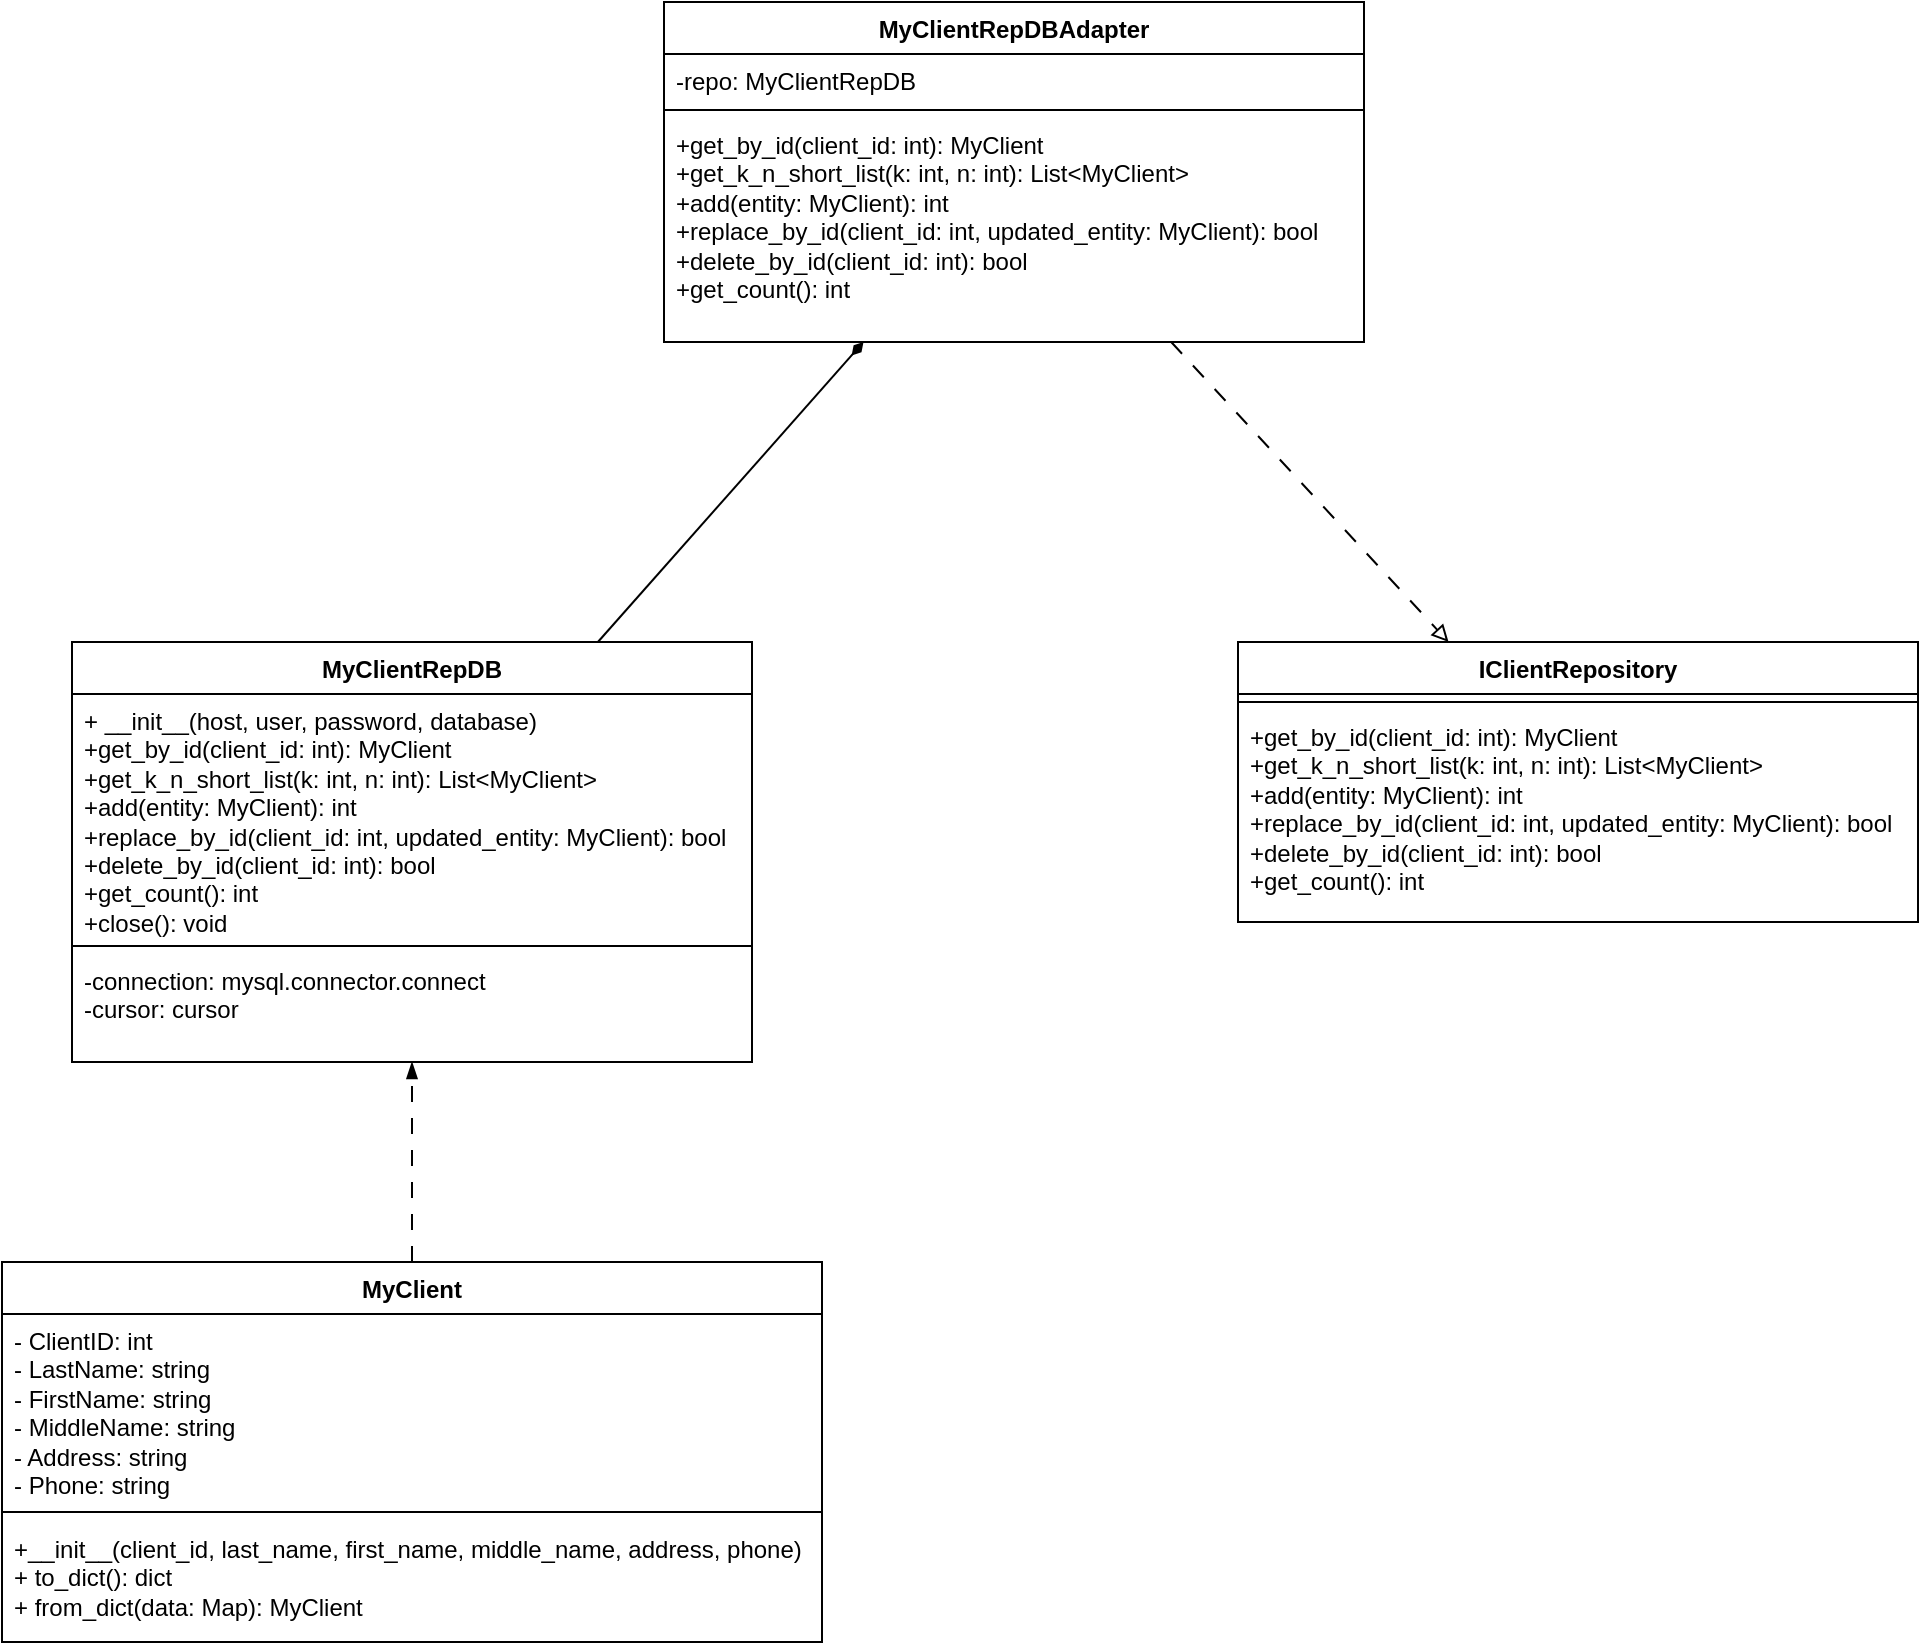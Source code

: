<mxfile version="25.0.3">
  <diagram name="Страница — 1" id="Qg7TNX0esdktX7MQRUZs">
    <mxGraphModel dx="1434" dy="1729" grid="1" gridSize="10" guides="1" tooltips="1" connect="1" arrows="1" fold="1" page="1" pageScale="1" pageWidth="827" pageHeight="900" math="0" shadow="0">
      <root>
        <mxCell id="0" />
        <mxCell id="1" parent="0" />
        <mxCell id="mC3Z1bk-kpkZX3rgGwqh-25" style="edgeStyle=orthogonalEdgeStyle;rounded=0;orthogonalLoop=1;jettySize=auto;html=1;endArrow=blockThin;endFill=1;dashed=1;dashPattern=8 8;" edge="1" parent="1" source="b8q81cn3WwMqUTTSJ5ZS-9" target="b8q81cn3WwMqUTTSJ5ZS-13">
          <mxGeometry relative="1" as="geometry" />
        </mxCell>
        <mxCell id="b8q81cn3WwMqUTTSJ5ZS-9" value="MyClient" style="swimlane;fontStyle=1;align=center;verticalAlign=top;childLayout=stackLayout;horizontal=1;startSize=26;horizontalStack=0;resizeParent=1;resizeParentMax=0;resizeLast=0;collapsible=1;marginBottom=0;whiteSpace=wrap;html=1;" parent="1" vertex="1">
          <mxGeometry x="209" y="550" width="410" height="190" as="geometry" />
        </mxCell>
        <mxCell id="b8q81cn3WwMqUTTSJ5ZS-10" value="&lt;div&gt;- ClientID: int&lt;/div&gt;&lt;div&gt;- LastName: string&lt;/div&gt;&lt;div&gt;- FirstName: str&lt;span style=&quot;background-color: initial;&quot;&gt;ing&lt;/span&gt;&lt;/div&gt;&lt;div&gt;- MiddleName: str&lt;span style=&quot;background-color: initial;&quot;&gt;ing&lt;/span&gt;&lt;/div&gt;&lt;div&gt;&lt;span style=&quot;background-color: initial;&quot;&gt;- Address: str&lt;/span&gt;&lt;span style=&quot;background-color: initial;&quot;&gt;ing&lt;/span&gt;&lt;/div&gt;&lt;div&gt;- Phone: str&lt;span style=&quot;background-color: initial;&quot;&gt;ing&lt;/span&gt;&lt;/div&gt;" style="text;strokeColor=none;fillColor=none;align=left;verticalAlign=top;spacingLeft=4;spacingRight=4;overflow=hidden;rotatable=0;points=[[0,0.5],[1,0.5]];portConstraint=eastwest;whiteSpace=wrap;html=1;" parent="b8q81cn3WwMqUTTSJ5ZS-9" vertex="1">
          <mxGeometry y="26" width="410" height="94" as="geometry" />
        </mxCell>
        <mxCell id="b8q81cn3WwMqUTTSJ5ZS-11" value="" style="line;strokeWidth=1;fillColor=none;align=left;verticalAlign=middle;spacingTop=-1;spacingLeft=3;spacingRight=3;rotatable=0;labelPosition=right;points=[];portConstraint=eastwest;strokeColor=inherit;" parent="b8q81cn3WwMqUTTSJ5ZS-9" vertex="1">
          <mxGeometry y="120" width="410" height="10" as="geometry" />
        </mxCell>
        <mxCell id="b8q81cn3WwMqUTTSJ5ZS-12" value="&lt;div&gt;+__init__(client_id, last_name, first_name, middle_name, address, phone)&lt;/div&gt;&lt;div&gt;+ to_dict(): dict&lt;div&gt;+ from_dict(data: Map): MyClient&lt;/div&gt;&lt;/div&gt;" style="text;strokeColor=none;fillColor=none;align=left;verticalAlign=top;spacingLeft=4;spacingRight=4;overflow=hidden;rotatable=0;points=[[0,0.5],[1,0.5]];portConstraint=eastwest;whiteSpace=wrap;html=1;" parent="b8q81cn3WwMqUTTSJ5ZS-9" vertex="1">
          <mxGeometry y="130" width="410" height="60" as="geometry" />
        </mxCell>
        <mxCell id="b8q81cn3WwMqUTTSJ5ZS-13" value="MyClientRepDB" style="swimlane;fontStyle=1;align=center;verticalAlign=top;childLayout=stackLayout;horizontal=1;startSize=26;horizontalStack=0;resizeParent=1;resizeParentMax=0;resizeLast=0;collapsible=1;marginBottom=0;whiteSpace=wrap;html=1;" parent="1" vertex="1">
          <mxGeometry x="244" y="240" width="340" height="210" as="geometry" />
        </mxCell>
        <mxCell id="b8q81cn3WwMqUTTSJ5ZS-16" value="&lt;div&gt;+ __init__(host, user, password, database)&lt;/div&gt;&lt;div&gt;+get_by_id(client_id: int): MyClient&lt;/div&gt;&lt;div&gt;+get_k_n_short_list(k: int, n: int): List&amp;lt;MyClient&amp;gt;&lt;/div&gt;&lt;div&gt;+add(entity: MyClient): int&lt;/div&gt;&lt;div&gt;+replace_by_id(client_id: int, updated_entity: MyClient): bool&lt;/div&gt;&lt;div&gt;+delete_by_id(client_id: int): bool&lt;/div&gt;&lt;div&gt;+get_count(): int&lt;/div&gt;&lt;div&gt;+close(): void&lt;/div&gt;" style="text;strokeColor=none;fillColor=none;align=left;verticalAlign=top;spacingLeft=4;spacingRight=4;overflow=hidden;rotatable=0;points=[[0,0.5],[1,0.5]];portConstraint=eastwest;whiteSpace=wrap;html=1;" parent="b8q81cn3WwMqUTTSJ5ZS-13" vertex="1">
          <mxGeometry y="26" width="340" height="122" as="geometry" />
        </mxCell>
        <mxCell id="b8q81cn3WwMqUTTSJ5ZS-15" value="" style="line;strokeWidth=1;fillColor=none;align=left;verticalAlign=middle;spacingTop=-1;spacingLeft=3;spacingRight=3;rotatable=0;labelPosition=right;points=[];portConstraint=eastwest;strokeColor=inherit;" parent="b8q81cn3WwMqUTTSJ5ZS-13" vertex="1">
          <mxGeometry y="148" width="340" height="8" as="geometry" />
        </mxCell>
        <mxCell id="b8q81cn3WwMqUTTSJ5ZS-14" value="&lt;div&gt;-connection: mysql.connector.connect&lt;/div&gt;&lt;div&gt;-cursor: cursor&lt;/div&gt;" style="text;strokeColor=none;fillColor=none;align=left;verticalAlign=top;spacingLeft=4;spacingRight=4;overflow=hidden;rotatable=0;points=[[0,0.5],[1,0.5]];portConstraint=eastwest;whiteSpace=wrap;html=1;" parent="b8q81cn3WwMqUTTSJ5ZS-13" vertex="1">
          <mxGeometry y="156" width="340" height="54" as="geometry" />
        </mxCell>
        <mxCell id="mC3Z1bk-kpkZX3rgGwqh-26" style="rounded=0;orthogonalLoop=1;jettySize=auto;html=1;endArrow=none;endFill=0;startArrow=diamondThin;startFill=1;targetPerimeterSpacing=0;endSize=0;" edge="1" parent="1" source="mC3Z1bk-kpkZX3rgGwqh-15" target="b8q81cn3WwMqUTTSJ5ZS-13">
          <mxGeometry relative="1" as="geometry">
            <mxPoint x="640" y="88" as="sourcePoint" />
            <mxPoint x="510.604" y="234" as="targetPoint" />
          </mxGeometry>
        </mxCell>
        <mxCell id="mC3Z1bk-kpkZX3rgGwqh-31" style="rounded=0;orthogonalLoop=1;jettySize=auto;html=1;endArrow=block;endFill=0;dashed=1;dashPattern=8 8;" edge="1" parent="1" source="mC3Z1bk-kpkZX3rgGwqh-15" target="mC3Z1bk-kpkZX3rgGwqh-27">
          <mxGeometry relative="1" as="geometry" />
        </mxCell>
        <mxCell id="mC3Z1bk-kpkZX3rgGwqh-15" value="MyClientRepDBAdapter" style="swimlane;fontStyle=1;align=center;verticalAlign=top;childLayout=stackLayout;horizontal=1;startSize=26;horizontalStack=0;resizeParent=1;resizeParentMax=0;resizeLast=0;collapsible=1;marginBottom=0;whiteSpace=wrap;html=1;" vertex="1" parent="1">
          <mxGeometry x="540" y="-80" width="350" height="170" as="geometry" />
        </mxCell>
        <mxCell id="mC3Z1bk-kpkZX3rgGwqh-16" value="-repo: MyClientRepDB" style="text;strokeColor=none;fillColor=none;align=left;verticalAlign=top;spacingLeft=4;spacingRight=4;overflow=hidden;rotatable=0;points=[[0,0.5],[1,0.5]];portConstraint=eastwest;whiteSpace=wrap;html=1;" vertex="1" parent="mC3Z1bk-kpkZX3rgGwqh-15">
          <mxGeometry y="26" width="350" height="24" as="geometry" />
        </mxCell>
        <mxCell id="mC3Z1bk-kpkZX3rgGwqh-17" value="" style="line;strokeWidth=1;fillColor=none;align=left;verticalAlign=middle;spacingTop=-1;spacingLeft=3;spacingRight=3;rotatable=0;labelPosition=right;points=[];portConstraint=eastwest;strokeColor=inherit;" vertex="1" parent="mC3Z1bk-kpkZX3rgGwqh-15">
          <mxGeometry y="50" width="350" height="8" as="geometry" />
        </mxCell>
        <mxCell id="mC3Z1bk-kpkZX3rgGwqh-18" value="&lt;div&gt;+get_by_id(client_id: int): MyClient&lt;/div&gt;&lt;div&gt;+get_k_n_short_list(k: int, n: int): List&amp;lt;MyClient&amp;gt;&lt;/div&gt;&lt;div&gt;+add(entity: MyClient): int&lt;/div&gt;&lt;div&gt;+replace_by_id(client_id: int, updated_entity: MyClient): bool&lt;/div&gt;&lt;div&gt;+delete_by_id(client_id: int): bool&lt;/div&gt;&lt;div&gt;+get_count(): int&lt;/div&gt;" style="text;strokeColor=none;fillColor=none;align=left;verticalAlign=top;spacingLeft=4;spacingRight=4;overflow=hidden;rotatable=0;points=[[0,0.5],[1,0.5]];portConstraint=eastwest;whiteSpace=wrap;html=1;" vertex="1" parent="mC3Z1bk-kpkZX3rgGwqh-15">
          <mxGeometry y="58" width="350" height="112" as="geometry" />
        </mxCell>
        <mxCell id="mC3Z1bk-kpkZX3rgGwqh-27" value="IClientRepository" style="swimlane;fontStyle=1;align=center;verticalAlign=top;childLayout=stackLayout;horizontal=1;startSize=26;horizontalStack=0;resizeParent=1;resizeParentMax=0;resizeLast=0;collapsible=1;marginBottom=0;whiteSpace=wrap;html=1;" vertex="1" parent="1">
          <mxGeometry x="827" y="240" width="340" height="140" as="geometry" />
        </mxCell>
        <mxCell id="mC3Z1bk-kpkZX3rgGwqh-29" value="" style="line;strokeWidth=1;fillColor=none;align=left;verticalAlign=middle;spacingTop=-1;spacingLeft=3;spacingRight=3;rotatable=0;labelPosition=right;points=[];portConstraint=eastwest;strokeColor=inherit;" vertex="1" parent="mC3Z1bk-kpkZX3rgGwqh-27">
          <mxGeometry y="26" width="340" height="8" as="geometry" />
        </mxCell>
        <mxCell id="mC3Z1bk-kpkZX3rgGwqh-30" value="&lt;div&gt;+get_by_id(client_id: int): MyClient&lt;/div&gt;&lt;div&gt;+get_k_n_short_list(k: int, n: int): List&amp;lt;MyClient&amp;gt;&lt;/div&gt;&lt;div&gt;+add(entity: MyClient): int&lt;/div&gt;&lt;div&gt;+replace_by_id(client_id: int, updated_entity: MyClient): bool&lt;/div&gt;&lt;div&gt;+delete_by_id(client_id: int): bool&lt;/div&gt;&lt;div&gt;+get_count(): int&lt;/div&gt;" style="text;strokeColor=none;fillColor=none;align=left;verticalAlign=top;spacingLeft=4;spacingRight=4;overflow=hidden;rotatable=0;points=[[0,0.5],[1,0.5]];portConstraint=eastwest;whiteSpace=wrap;html=1;" vertex="1" parent="mC3Z1bk-kpkZX3rgGwqh-27">
          <mxGeometry y="34" width="340" height="106" as="geometry" />
        </mxCell>
      </root>
    </mxGraphModel>
  </diagram>
</mxfile>
